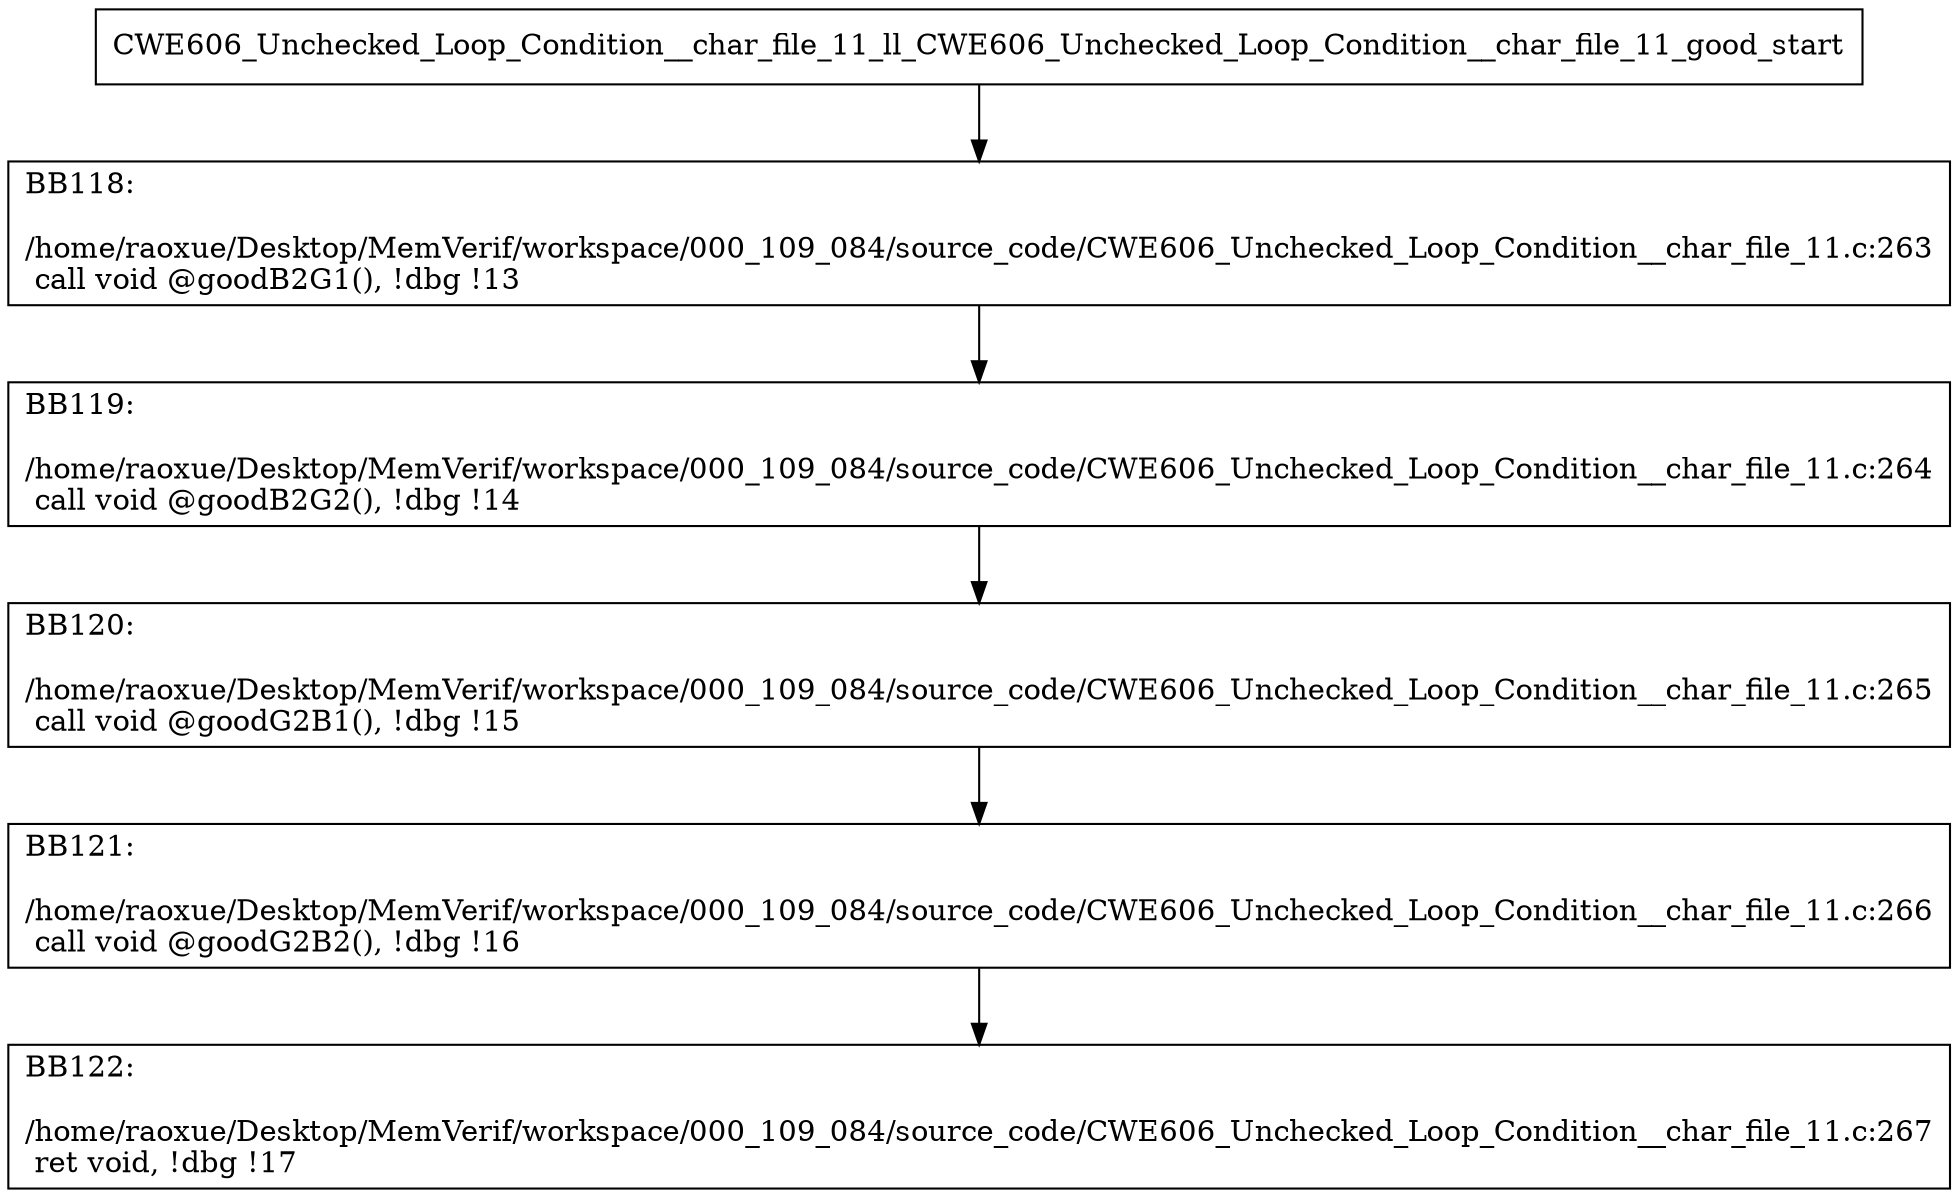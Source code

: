 digraph "CFG for'CWE606_Unchecked_Loop_Condition__char_file_11_ll_CWE606_Unchecked_Loop_Condition__char_file_11_good' function" {
	BBCWE606_Unchecked_Loop_Condition__char_file_11_ll_CWE606_Unchecked_Loop_Condition__char_file_11_good_start[shape=record,label="{CWE606_Unchecked_Loop_Condition__char_file_11_ll_CWE606_Unchecked_Loop_Condition__char_file_11_good_start}"];
	BBCWE606_Unchecked_Loop_Condition__char_file_11_ll_CWE606_Unchecked_Loop_Condition__char_file_11_good_start-> CWE606_Unchecked_Loop_Condition__char_file_11_ll_CWE606_Unchecked_Loop_Condition__char_file_11_goodBB118;
	CWE606_Unchecked_Loop_Condition__char_file_11_ll_CWE606_Unchecked_Loop_Condition__char_file_11_goodBB118 [shape=record, label="{BB118:\l\l/home/raoxue/Desktop/MemVerif/workspace/000_109_084/source_code/CWE606_Unchecked_Loop_Condition__char_file_11.c:263\l
  call void @goodB2G1(), !dbg !13\l
}"];
	CWE606_Unchecked_Loop_Condition__char_file_11_ll_CWE606_Unchecked_Loop_Condition__char_file_11_goodBB118-> CWE606_Unchecked_Loop_Condition__char_file_11_ll_CWE606_Unchecked_Loop_Condition__char_file_11_goodBB119;
	CWE606_Unchecked_Loop_Condition__char_file_11_ll_CWE606_Unchecked_Loop_Condition__char_file_11_goodBB119 [shape=record, label="{BB119:\l\l/home/raoxue/Desktop/MemVerif/workspace/000_109_084/source_code/CWE606_Unchecked_Loop_Condition__char_file_11.c:264\l
  call void @goodB2G2(), !dbg !14\l
}"];
	CWE606_Unchecked_Loop_Condition__char_file_11_ll_CWE606_Unchecked_Loop_Condition__char_file_11_goodBB119-> CWE606_Unchecked_Loop_Condition__char_file_11_ll_CWE606_Unchecked_Loop_Condition__char_file_11_goodBB120;
	CWE606_Unchecked_Loop_Condition__char_file_11_ll_CWE606_Unchecked_Loop_Condition__char_file_11_goodBB120 [shape=record, label="{BB120:\l\l/home/raoxue/Desktop/MemVerif/workspace/000_109_084/source_code/CWE606_Unchecked_Loop_Condition__char_file_11.c:265\l
  call void @goodG2B1(), !dbg !15\l
}"];
	CWE606_Unchecked_Loop_Condition__char_file_11_ll_CWE606_Unchecked_Loop_Condition__char_file_11_goodBB120-> CWE606_Unchecked_Loop_Condition__char_file_11_ll_CWE606_Unchecked_Loop_Condition__char_file_11_goodBB121;
	CWE606_Unchecked_Loop_Condition__char_file_11_ll_CWE606_Unchecked_Loop_Condition__char_file_11_goodBB121 [shape=record, label="{BB121:\l\l/home/raoxue/Desktop/MemVerif/workspace/000_109_084/source_code/CWE606_Unchecked_Loop_Condition__char_file_11.c:266\l
  call void @goodG2B2(), !dbg !16\l
}"];
	CWE606_Unchecked_Loop_Condition__char_file_11_ll_CWE606_Unchecked_Loop_Condition__char_file_11_goodBB121-> CWE606_Unchecked_Loop_Condition__char_file_11_ll_CWE606_Unchecked_Loop_Condition__char_file_11_goodBB122;
	CWE606_Unchecked_Loop_Condition__char_file_11_ll_CWE606_Unchecked_Loop_Condition__char_file_11_goodBB122 [shape=record, label="{BB122:\l\l/home/raoxue/Desktop/MemVerif/workspace/000_109_084/source_code/CWE606_Unchecked_Loop_Condition__char_file_11.c:267\l
  ret void, !dbg !17\l
}"];
}

